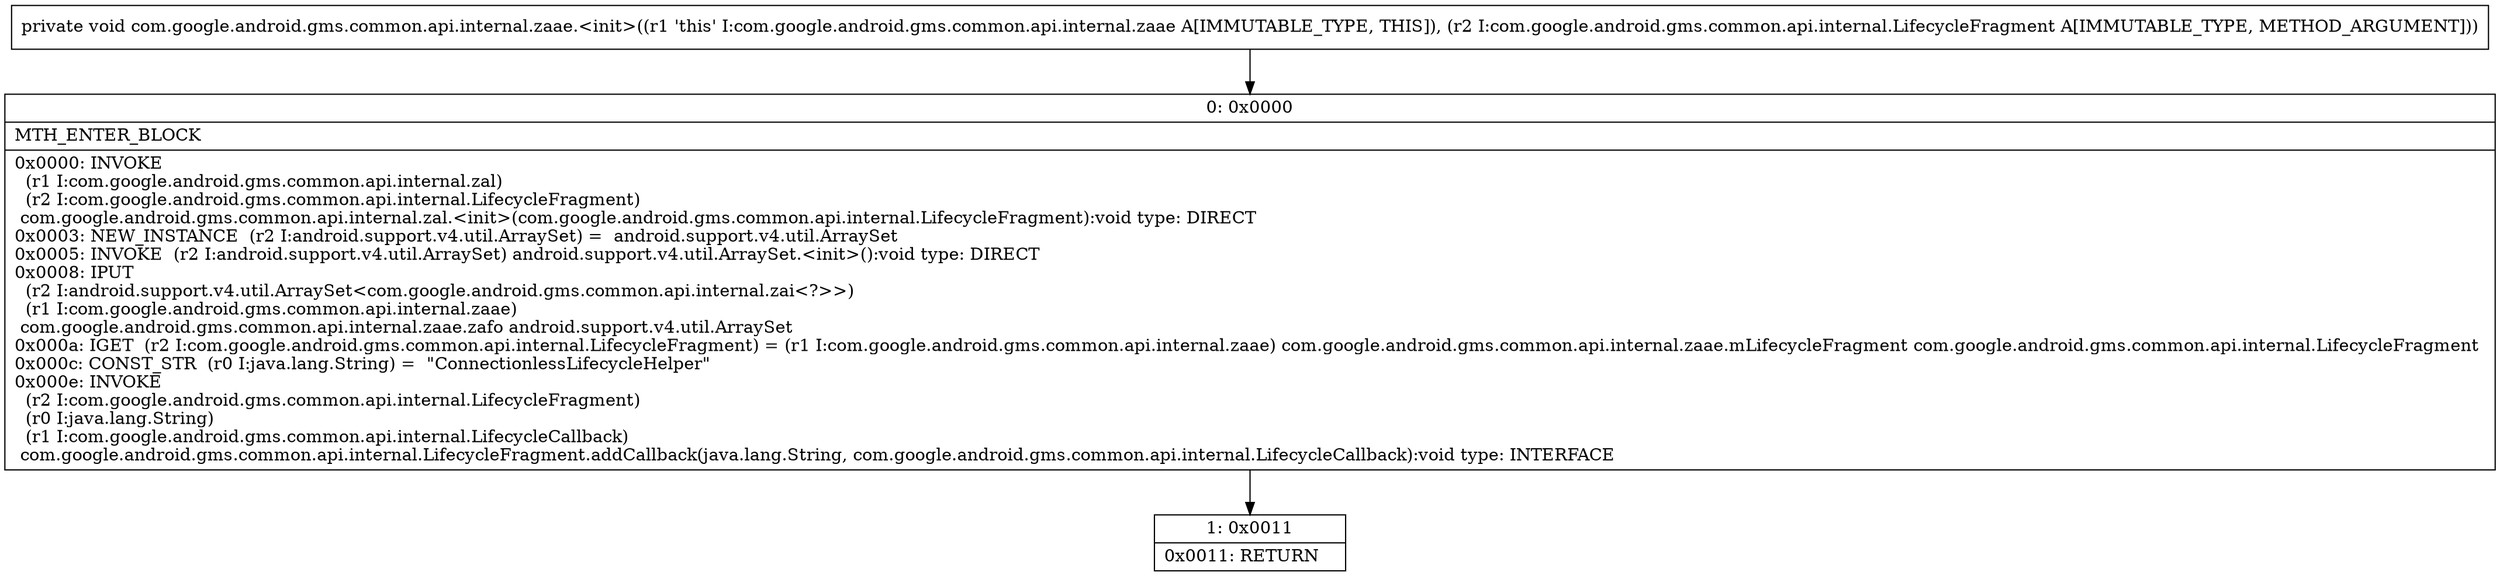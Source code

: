 digraph "CFG forcom.google.android.gms.common.api.internal.zaae.\<init\>(Lcom\/google\/android\/gms\/common\/api\/internal\/LifecycleFragment;)V" {
Node_0 [shape=record,label="{0\:\ 0x0000|MTH_ENTER_BLOCK\l|0x0000: INVOKE  \l  (r1 I:com.google.android.gms.common.api.internal.zal)\l  (r2 I:com.google.android.gms.common.api.internal.LifecycleFragment)\l com.google.android.gms.common.api.internal.zal.\<init\>(com.google.android.gms.common.api.internal.LifecycleFragment):void type: DIRECT \l0x0003: NEW_INSTANCE  (r2 I:android.support.v4.util.ArraySet) =  android.support.v4.util.ArraySet \l0x0005: INVOKE  (r2 I:android.support.v4.util.ArraySet) android.support.v4.util.ArraySet.\<init\>():void type: DIRECT \l0x0008: IPUT  \l  (r2 I:android.support.v4.util.ArraySet\<com.google.android.gms.common.api.internal.zai\<?\>\>)\l  (r1 I:com.google.android.gms.common.api.internal.zaae)\l com.google.android.gms.common.api.internal.zaae.zafo android.support.v4.util.ArraySet \l0x000a: IGET  (r2 I:com.google.android.gms.common.api.internal.LifecycleFragment) = (r1 I:com.google.android.gms.common.api.internal.zaae) com.google.android.gms.common.api.internal.zaae.mLifecycleFragment com.google.android.gms.common.api.internal.LifecycleFragment \l0x000c: CONST_STR  (r0 I:java.lang.String) =  \"ConnectionlessLifecycleHelper\" \l0x000e: INVOKE  \l  (r2 I:com.google.android.gms.common.api.internal.LifecycleFragment)\l  (r0 I:java.lang.String)\l  (r1 I:com.google.android.gms.common.api.internal.LifecycleCallback)\l com.google.android.gms.common.api.internal.LifecycleFragment.addCallback(java.lang.String, com.google.android.gms.common.api.internal.LifecycleCallback):void type: INTERFACE \l}"];
Node_1 [shape=record,label="{1\:\ 0x0011|0x0011: RETURN   \l}"];
MethodNode[shape=record,label="{private void com.google.android.gms.common.api.internal.zaae.\<init\>((r1 'this' I:com.google.android.gms.common.api.internal.zaae A[IMMUTABLE_TYPE, THIS]), (r2 I:com.google.android.gms.common.api.internal.LifecycleFragment A[IMMUTABLE_TYPE, METHOD_ARGUMENT])) }"];
MethodNode -> Node_0;
Node_0 -> Node_1;
}

